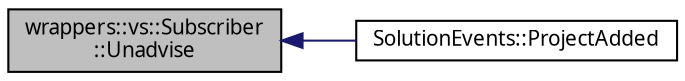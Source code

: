 digraph "wrappers::vs::Subscriber::Unadvise"
{
 // INTERACTIVE_SVG=YES
  edge [fontname="Verdana",fontsize="10",labelfontname="Verdana",labelfontsize="10"];
  node [fontname="Verdana",fontsize="10",shape=record];
  rankdir="LR";
  Node1 [label="wrappers::vs::Subscriber\l::Unadvise",height=0.2,width=0.4,color="black", fillcolor="grey75", style="filled", fontcolor="black"];
  Node1 -> Node2 [dir="back",color="midnightblue",fontsize="10",style="solid",fontname="Verdana"];
  Node2 [label="SolutionEvents::ProjectAdded",height=0.2,width=0.4,color="black", fillcolor="white", style="filled",URL="$class_solution_events.html#a1729654adb306bca37aa34a328e3ebdd",tooltip="Функция вызывается после загрузки проекта. "];
}
